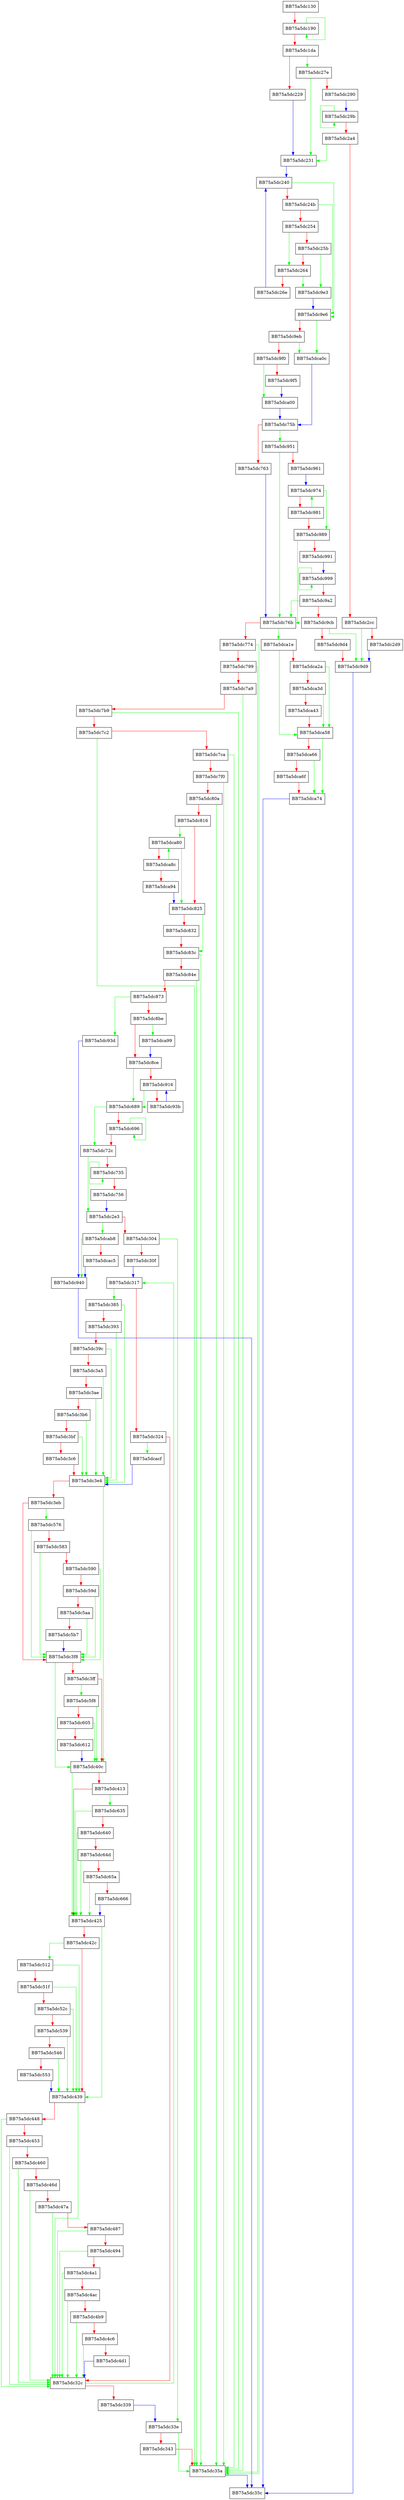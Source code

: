 digraph scan_vbasic32_worker_core {
  node [shape="box"];
  graph [splines=ortho];
  BB75a5dc130 -> BB75a5dc190 [color="red"];
  BB75a5dc190 -> BB75a5dc190 [color="green"];
  BB75a5dc190 -> BB75a5dc1da [color="red"];
  BB75a5dc1da -> BB75a5dc27e [color="green"];
  BB75a5dc1da -> BB75a5dc229 [color="red"];
  BB75a5dc229 -> BB75a5dc231 [color="blue"];
  BB75a5dc231 -> BB75a5dc240 [color="blue"];
  BB75a5dc240 -> BB75a5dc9e6 [color="green"];
  BB75a5dc240 -> BB75a5dc24b [color="red"];
  BB75a5dc24b -> BB75a5dc9e6 [color="green"];
  BB75a5dc24b -> BB75a5dc254 [color="red"];
  BB75a5dc254 -> BB75a5dc264 [color="green"];
  BB75a5dc254 -> BB75a5dc25b [color="red"];
  BB75a5dc25b -> BB75a5dc9e3 [color="green"];
  BB75a5dc25b -> BB75a5dc264 [color="red"];
  BB75a5dc264 -> BB75a5dc9e3 [color="green"];
  BB75a5dc264 -> BB75a5dc26e [color="red"];
  BB75a5dc26e -> BB75a5dc240 [color="blue"];
  BB75a5dc27e -> BB75a5dc231 [color="green"];
  BB75a5dc27e -> BB75a5dc290 [color="red"];
  BB75a5dc290 -> BB75a5dc29b [color="blue"];
  BB75a5dc29b -> BB75a5dc29b [color="green"];
  BB75a5dc29b -> BB75a5dc2a4 [color="red"];
  BB75a5dc2a4 -> BB75a5dc231 [color="green"];
  BB75a5dc2a4 -> BB75a5dc2cc [color="red"];
  BB75a5dc2cc -> BB75a5dc9d9 [color="green"];
  BB75a5dc2cc -> BB75a5dc2d9 [color="red"];
  BB75a5dc2d9 -> BB75a5dc9d9 [color="blue"];
  BB75a5dc2e3 -> BB75a5dcab8 [color="green"];
  BB75a5dc2e3 -> BB75a5dc304 [color="red"];
  BB75a5dc304 -> BB75a5dc33e [color="green"];
  BB75a5dc304 -> BB75a5dc30f [color="red"];
  BB75a5dc30f -> BB75a5dc317 [color="blue"];
  BB75a5dc317 -> BB75a5dc385 [color="green"];
  BB75a5dc317 -> BB75a5dc324 [color="red"];
  BB75a5dc324 -> BB75a5dcacf [color="green"];
  BB75a5dc324 -> BB75a5dc32c [color="red"];
  BB75a5dc32c -> BB75a5dc317 [color="green"];
  BB75a5dc32c -> BB75a5dc339 [color="red"];
  BB75a5dc339 -> BB75a5dc33e [color="blue"];
  BB75a5dc33e -> BB75a5dc35a [color="green"];
  BB75a5dc33e -> BB75a5dc343 [color="red"];
  BB75a5dc343 -> BB75a5dc35a [color="red"];
  BB75a5dc35a -> BB75a5dc35c [color="blue"];
  BB75a5dc385 -> BB75a5dc3e4 [color="green"];
  BB75a5dc385 -> BB75a5dc393 [color="red"];
  BB75a5dc393 -> BB75a5dc3e4 [color="green"];
  BB75a5dc393 -> BB75a5dc39c [color="red"];
  BB75a5dc39c -> BB75a5dc3e4 [color="green"];
  BB75a5dc39c -> BB75a5dc3a5 [color="red"];
  BB75a5dc3a5 -> BB75a5dc3e4 [color="green"];
  BB75a5dc3a5 -> BB75a5dc3ae [color="red"];
  BB75a5dc3ae -> BB75a5dc3e4 [color="green"];
  BB75a5dc3ae -> BB75a5dc3b6 [color="red"];
  BB75a5dc3b6 -> BB75a5dc3e4 [color="green"];
  BB75a5dc3b6 -> BB75a5dc3bf [color="red"];
  BB75a5dc3bf -> BB75a5dc3e4 [color="green"];
  BB75a5dc3bf -> BB75a5dc3c6 [color="red"];
  BB75a5dc3c6 -> BB75a5dc3e4 [color="red"];
  BB75a5dc3e4 -> BB75a5dc40c [color="green"];
  BB75a5dc3e4 -> BB75a5dc3eb [color="red"];
  BB75a5dc3eb -> BB75a5dc576 [color="green"];
  BB75a5dc3eb -> BB75a5dc3f8 [color="red"];
  BB75a5dc3f8 -> BB75a5dc40c [color="green"];
  BB75a5dc3f8 -> BB75a5dc3ff [color="red"];
  BB75a5dc3ff -> BB75a5dc5f8 [color="green"];
  BB75a5dc3ff -> BB75a5dc40c [color="red"];
  BB75a5dc40c -> BB75a5dc425 [color="green"];
  BB75a5dc40c -> BB75a5dc413 [color="red"];
  BB75a5dc413 -> BB75a5dc635 [color="green"];
  BB75a5dc413 -> BB75a5dc425 [color="red"];
  BB75a5dc425 -> BB75a5dc439 [color="green"];
  BB75a5dc425 -> BB75a5dc42c [color="red"];
  BB75a5dc42c -> BB75a5dc512 [color="green"];
  BB75a5dc42c -> BB75a5dc439 [color="red"];
  BB75a5dc439 -> BB75a5dc32c [color="green"];
  BB75a5dc439 -> BB75a5dc448 [color="red"];
  BB75a5dc448 -> BB75a5dc32c [color="green"];
  BB75a5dc448 -> BB75a5dc453 [color="red"];
  BB75a5dc453 -> BB75a5dc32c [color="green"];
  BB75a5dc453 -> BB75a5dc460 [color="red"];
  BB75a5dc460 -> BB75a5dc32c [color="green"];
  BB75a5dc460 -> BB75a5dc46d [color="red"];
  BB75a5dc46d -> BB75a5dc32c [color="green"];
  BB75a5dc46d -> BB75a5dc47a [color="red"];
  BB75a5dc47a -> BB75a5dc32c [color="green"];
  BB75a5dc47a -> BB75a5dc487 [color="red"];
  BB75a5dc487 -> BB75a5dc32c [color="green"];
  BB75a5dc487 -> BB75a5dc494 [color="red"];
  BB75a5dc494 -> BB75a5dc32c [color="green"];
  BB75a5dc494 -> BB75a5dc4a1 [color="red"];
  BB75a5dc4a1 -> BB75a5dc32c [color="green"];
  BB75a5dc4a1 -> BB75a5dc4ac [color="red"];
  BB75a5dc4ac -> BB75a5dc32c [color="green"];
  BB75a5dc4ac -> BB75a5dc4b9 [color="red"];
  BB75a5dc4b9 -> BB75a5dc32c [color="green"];
  BB75a5dc4b9 -> BB75a5dc4c6 [color="red"];
  BB75a5dc4c6 -> BB75a5dc32c [color="green"];
  BB75a5dc4c6 -> BB75a5dc4d1 [color="red"];
  BB75a5dc4d1 -> BB75a5dc32c [color="blue"];
  BB75a5dc512 -> BB75a5dc439 [color="green"];
  BB75a5dc512 -> BB75a5dc51f [color="red"];
  BB75a5dc51f -> BB75a5dc439 [color="green"];
  BB75a5dc51f -> BB75a5dc52c [color="red"];
  BB75a5dc52c -> BB75a5dc439 [color="green"];
  BB75a5dc52c -> BB75a5dc539 [color="red"];
  BB75a5dc539 -> BB75a5dc439 [color="green"];
  BB75a5dc539 -> BB75a5dc546 [color="red"];
  BB75a5dc546 -> BB75a5dc439 [color="green"];
  BB75a5dc546 -> BB75a5dc553 [color="red"];
  BB75a5dc553 -> BB75a5dc439 [color="blue"];
  BB75a5dc576 -> BB75a5dc3f8 [color="green"];
  BB75a5dc576 -> BB75a5dc583 [color="red"];
  BB75a5dc583 -> BB75a5dc3f8 [color="green"];
  BB75a5dc583 -> BB75a5dc590 [color="red"];
  BB75a5dc590 -> BB75a5dc3f8 [color="green"];
  BB75a5dc590 -> BB75a5dc59d [color="red"];
  BB75a5dc59d -> BB75a5dc3f8 [color="green"];
  BB75a5dc59d -> BB75a5dc5aa [color="red"];
  BB75a5dc5aa -> BB75a5dc3f8 [color="green"];
  BB75a5dc5aa -> BB75a5dc5b7 [color="red"];
  BB75a5dc5b7 -> BB75a5dc3f8 [color="blue"];
  BB75a5dc5f8 -> BB75a5dc40c [color="green"];
  BB75a5dc5f8 -> BB75a5dc605 [color="red"];
  BB75a5dc605 -> BB75a5dc40c [color="green"];
  BB75a5dc605 -> BB75a5dc612 [color="red"];
  BB75a5dc612 -> BB75a5dc40c [color="blue"];
  BB75a5dc635 -> BB75a5dc425 [color="green"];
  BB75a5dc635 -> BB75a5dc640 [color="red"];
  BB75a5dc640 -> BB75a5dc425 [color="green"];
  BB75a5dc640 -> BB75a5dc64d [color="red"];
  BB75a5dc64d -> BB75a5dc425 [color="green"];
  BB75a5dc64d -> BB75a5dc65a [color="red"];
  BB75a5dc65a -> BB75a5dc425 [color="green"];
  BB75a5dc65a -> BB75a5dc666 [color="red"];
  BB75a5dc666 -> BB75a5dc425 [color="blue"];
  BB75a5dc689 -> BB75a5dc72c [color="green"];
  BB75a5dc689 -> BB75a5dc696 [color="red"];
  BB75a5dc696 -> BB75a5dc696 [color="green"];
  BB75a5dc696 -> BB75a5dc72c [color="red"];
  BB75a5dc72c -> BB75a5dc2e3 [color="green"];
  BB75a5dc72c -> BB75a5dc735 [color="red"];
  BB75a5dc735 -> BB75a5dc735 [color="green"];
  BB75a5dc735 -> BB75a5dc756 [color="red"];
  BB75a5dc756 -> BB75a5dc2e3 [color="blue"];
  BB75a5dc75b -> BB75a5dc951 [color="green"];
  BB75a5dc75b -> BB75a5dc763 [color="red"];
  BB75a5dc763 -> BB75a5dc76b [color="blue"];
  BB75a5dc76b -> BB75a5dca1e [color="green"];
  BB75a5dc76b -> BB75a5dc774 [color="red"];
  BB75a5dc774 -> BB75a5dc35a [color="green"];
  BB75a5dc774 -> BB75a5dc799 [color="red"];
  BB75a5dc799 -> BB75a5dc35a [color="green"];
  BB75a5dc799 -> BB75a5dc7a9 [color="red"];
  BB75a5dc7a9 -> BB75a5dc35a [color="green"];
  BB75a5dc7a9 -> BB75a5dc7b9 [color="red"];
  BB75a5dc7b9 -> BB75a5dc35a [color="green"];
  BB75a5dc7b9 -> BB75a5dc7c2 [color="red"];
  BB75a5dc7c2 -> BB75a5dc35a [color="green"];
  BB75a5dc7c2 -> BB75a5dc7ca [color="red"];
  BB75a5dc7ca -> BB75a5dc35a [color="green"];
  BB75a5dc7ca -> BB75a5dc7f0 [color="red"];
  BB75a5dc7f0 -> BB75a5dc35a [color="green"];
  BB75a5dc7f0 -> BB75a5dc80a [color="red"];
  BB75a5dc80a -> BB75a5dc35a [color="green"];
  BB75a5dc80a -> BB75a5dc816 [color="red"];
  BB75a5dc816 -> BB75a5dca80 [color="green"];
  BB75a5dc816 -> BB75a5dc825 [color="red"];
  BB75a5dc825 -> BB75a5dc83c [color="green"];
  BB75a5dc825 -> BB75a5dc832 [color="red"];
  BB75a5dc832 -> BB75a5dc83c [color="red"];
  BB75a5dc83c -> BB75a5dc35a [color="green"];
  BB75a5dc83c -> BB75a5dc84e [color="red"];
  BB75a5dc84e -> BB75a5dc35a [color="green"];
  BB75a5dc84e -> BB75a5dc873 [color="red"];
  BB75a5dc873 -> BB75a5dc93d [color="green"];
  BB75a5dc873 -> BB75a5dc8be [color="red"];
  BB75a5dc8be -> BB75a5dca99 [color="green"];
  BB75a5dc8be -> BB75a5dc8ce [color="red"];
  BB75a5dc8ce -> BB75a5dc689 [color="green"];
  BB75a5dc8ce -> BB75a5dc916 [color="red"];
  BB75a5dc916 -> BB75a5dc689 [color="green"];
  BB75a5dc916 -> BB75a5dc93b [color="red"];
  BB75a5dc93b -> BB75a5dc916 [color="blue"];
  BB75a5dc93d -> BB75a5dc940 [color="blue"];
  BB75a5dc940 -> BB75a5dc35c [color="blue"];
  BB75a5dc951 -> BB75a5dc76b [color="green"];
  BB75a5dc951 -> BB75a5dc961 [color="red"];
  BB75a5dc961 -> BB75a5dc974 [color="blue"];
  BB75a5dc974 -> BB75a5dc989 [color="green"];
  BB75a5dc974 -> BB75a5dc981 [color="red"];
  BB75a5dc981 -> BB75a5dc974 [color="green"];
  BB75a5dc981 -> BB75a5dc989 [color="red"];
  BB75a5dc989 -> BB75a5dc76b [color="green"];
  BB75a5dc989 -> BB75a5dc991 [color="red"];
  BB75a5dc991 -> BB75a5dc999 [color="blue"];
  BB75a5dc999 -> BB75a5dc999 [color="green"];
  BB75a5dc999 -> BB75a5dc9a2 [color="red"];
  BB75a5dc9a2 -> BB75a5dc76b [color="green"];
  BB75a5dc9a2 -> BB75a5dc9cb [color="red"];
  BB75a5dc9cb -> BB75a5dc9d9 [color="green"];
  BB75a5dc9cb -> BB75a5dc9d4 [color="red"];
  BB75a5dc9d4 -> BB75a5dc9d9 [color="red"];
  BB75a5dc9d9 -> BB75a5dc35c [color="blue"];
  BB75a5dc9e3 -> BB75a5dc9e6 [color="blue"];
  BB75a5dc9e6 -> BB75a5dca0c [color="green"];
  BB75a5dc9e6 -> BB75a5dc9eb [color="red"];
  BB75a5dc9eb -> BB75a5dca0c [color="green"];
  BB75a5dc9eb -> BB75a5dc9f0 [color="red"];
  BB75a5dc9f0 -> BB75a5dca00 [color="green"];
  BB75a5dc9f0 -> BB75a5dc9f5 [color="red"];
  BB75a5dc9f5 -> BB75a5dca00 [color="blue"];
  BB75a5dca00 -> BB75a5dc75b [color="blue"];
  BB75a5dca0c -> BB75a5dc75b [color="blue"];
  BB75a5dca1e -> BB75a5dca58 [color="green"];
  BB75a5dca1e -> BB75a5dca2a [color="red"];
  BB75a5dca2a -> BB75a5dca58 [color="green"];
  BB75a5dca2a -> BB75a5dca3d [color="red"];
  BB75a5dca3d -> BB75a5dca58 [color="green"];
  BB75a5dca3d -> BB75a5dca43 [color="red"];
  BB75a5dca43 -> BB75a5dca58 [color="red"];
  BB75a5dca58 -> BB75a5dca74 [color="green"];
  BB75a5dca58 -> BB75a5dca66 [color="red"];
  BB75a5dca66 -> BB75a5dca74 [color="green"];
  BB75a5dca66 -> BB75a5dca6f [color="red"];
  BB75a5dca6f -> BB75a5dca74 [color="red"];
  BB75a5dca74 -> BB75a5dc35c [color="blue"];
  BB75a5dca80 -> BB75a5dc825 [color="green"];
  BB75a5dca80 -> BB75a5dca8c [color="red"];
  BB75a5dca8c -> BB75a5dca80 [color="green"];
  BB75a5dca8c -> BB75a5dca94 [color="red"];
  BB75a5dca94 -> BB75a5dc825 [color="blue"];
  BB75a5dca99 -> BB75a5dc8ce [color="blue"];
  BB75a5dcab8 -> BB75a5dc940 [color="green"];
  BB75a5dcab8 -> BB75a5dcac5 [color="red"];
  BB75a5dcac5 -> BB75a5dc940 [color="blue"];
  BB75a5dcacf -> BB75a5dc3e4 [color="blue"];
}